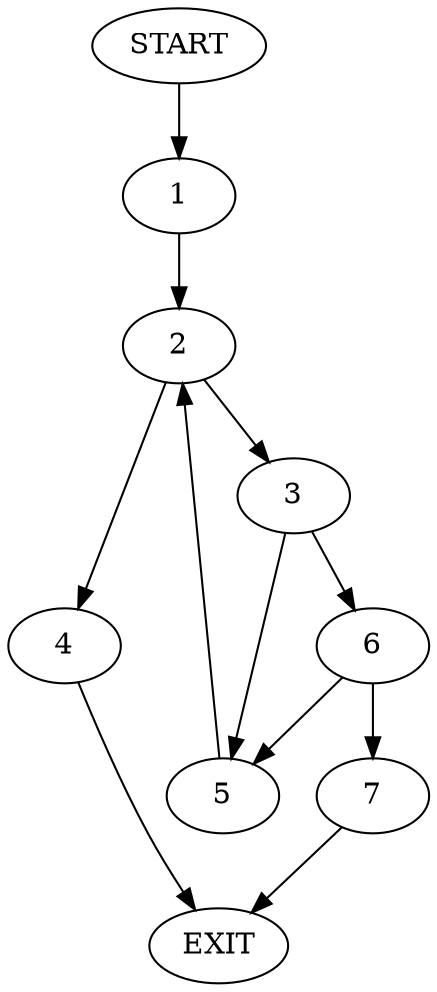 digraph {
0 [label="START"]
8 [label="EXIT"]
0 -> 1
1 -> 2
2 -> 3
2 -> 4
3 -> 5
3 -> 6
4 -> 8
5 -> 2
6 -> 5
6 -> 7
7 -> 8
}

